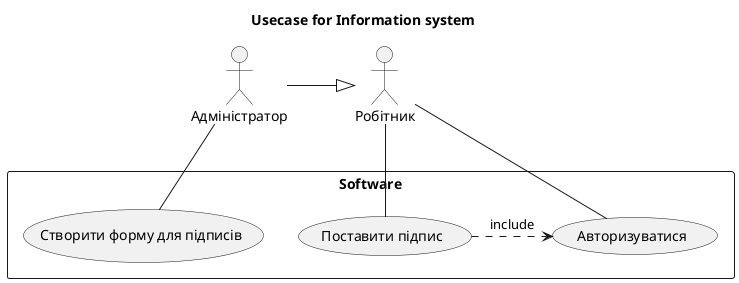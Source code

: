 @startuml

title Usecase for Information system

' left to right direction

actor Адміністратор
actor Робітник


Адміністратор -|> Робітник 

rectangle Software {

    usecase (Створити форму для підписів)
    usecase (Поставити підпис)
    usecase (Авторизуватися)
    
    (Поставити підпис) .> (Авторизуватися) : include
   

    Адміністратор -- (Створити форму для підписів)
    Робітник -- (Поставити підпис)
    Робітник -- (Авторизуватися)

}

@enduml
